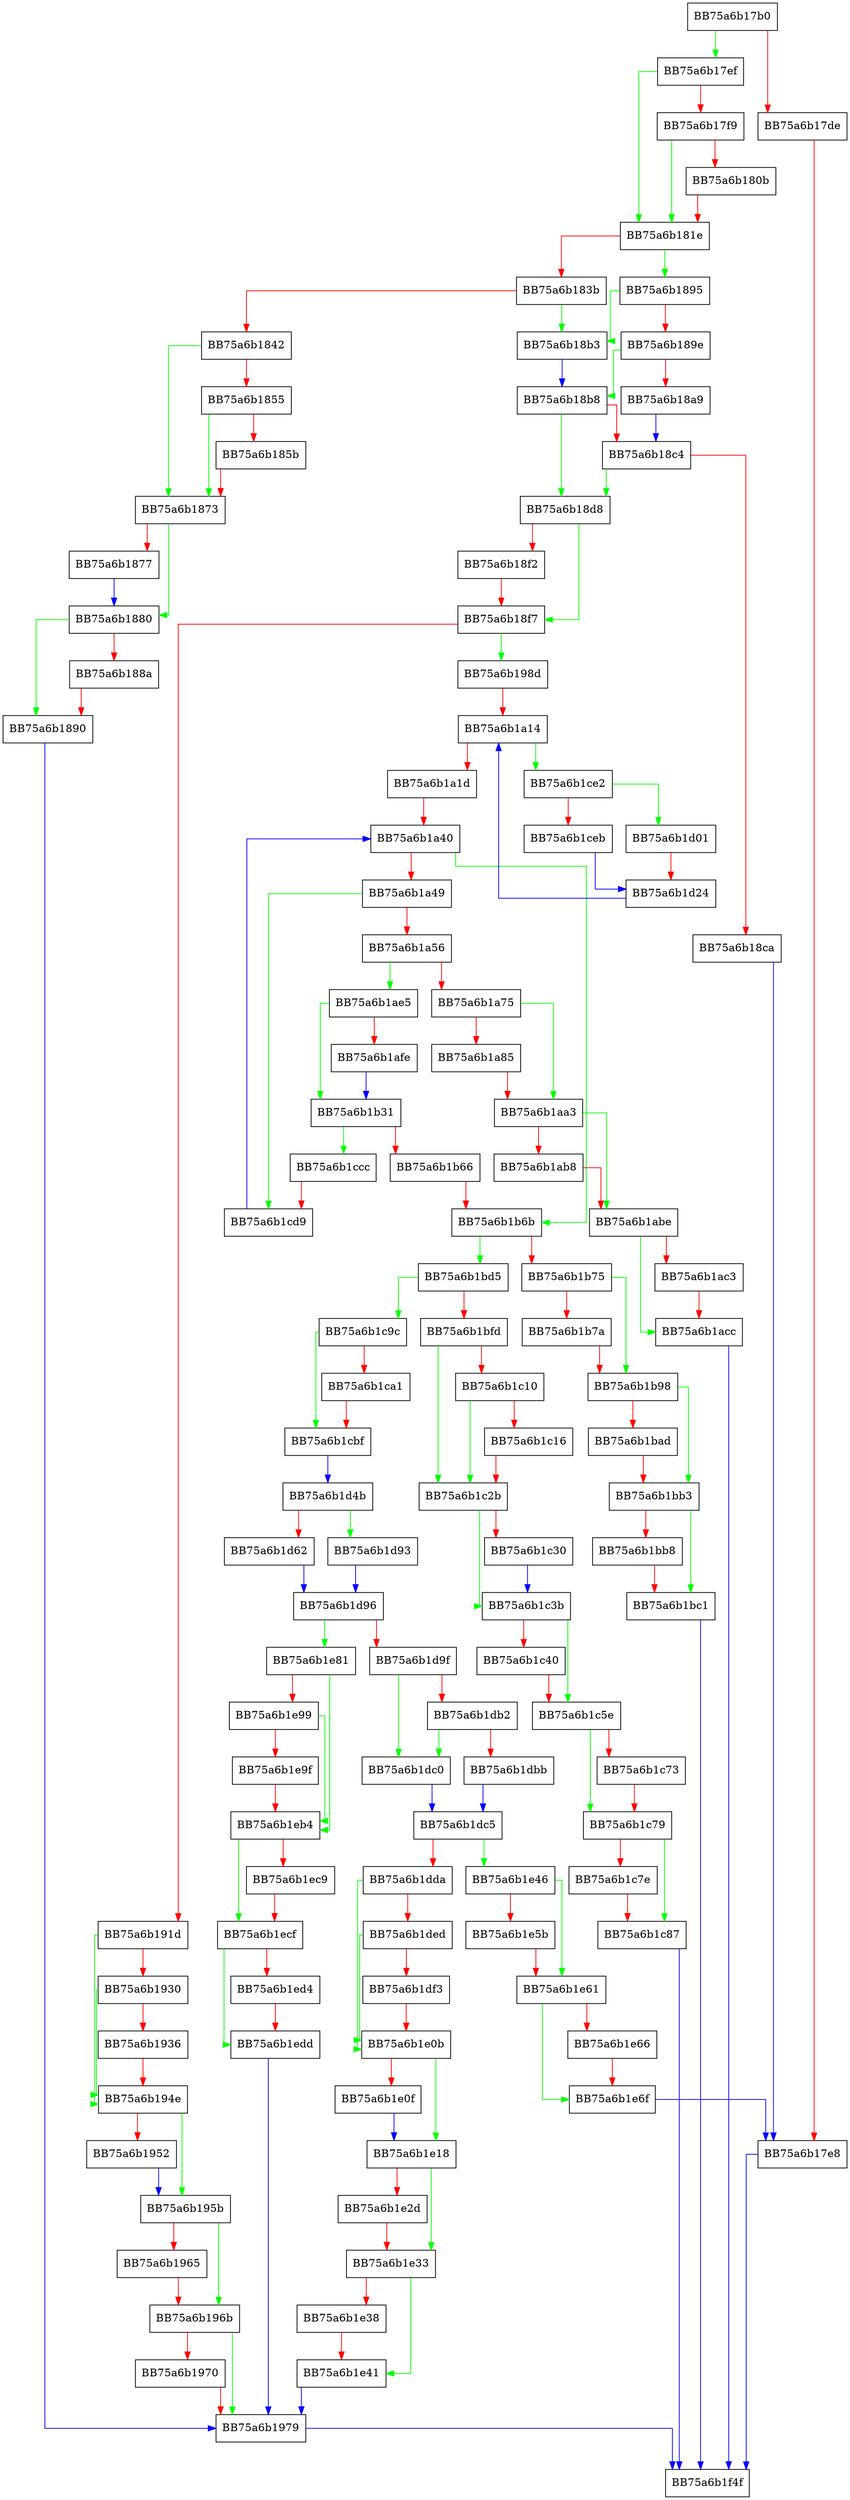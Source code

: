 digraph GenerateAndSendAnomalySpynetReport {
  node [shape="box"];
  graph [splines=ortho];
  BB75a6b17b0 -> BB75a6b17ef [color="green"];
  BB75a6b17b0 -> BB75a6b17de [color="red"];
  BB75a6b17de -> BB75a6b17e8 [color="red"];
  BB75a6b17e8 -> BB75a6b1f4f [color="blue"];
  BB75a6b17ef -> BB75a6b181e [color="green"];
  BB75a6b17ef -> BB75a6b17f9 [color="red"];
  BB75a6b17f9 -> BB75a6b181e [color="green"];
  BB75a6b17f9 -> BB75a6b180b [color="red"];
  BB75a6b180b -> BB75a6b181e [color="red"];
  BB75a6b181e -> BB75a6b1895 [color="green"];
  BB75a6b181e -> BB75a6b183b [color="red"];
  BB75a6b183b -> BB75a6b18b3 [color="green"];
  BB75a6b183b -> BB75a6b1842 [color="red"];
  BB75a6b1842 -> BB75a6b1873 [color="green"];
  BB75a6b1842 -> BB75a6b1855 [color="red"];
  BB75a6b1855 -> BB75a6b1873 [color="green"];
  BB75a6b1855 -> BB75a6b185b [color="red"];
  BB75a6b185b -> BB75a6b1873 [color="red"];
  BB75a6b1873 -> BB75a6b1880 [color="green"];
  BB75a6b1873 -> BB75a6b1877 [color="red"];
  BB75a6b1877 -> BB75a6b1880 [color="blue"];
  BB75a6b1880 -> BB75a6b1890 [color="green"];
  BB75a6b1880 -> BB75a6b188a [color="red"];
  BB75a6b188a -> BB75a6b1890 [color="red"];
  BB75a6b1890 -> BB75a6b1979 [color="blue"];
  BB75a6b1895 -> BB75a6b18b3 [color="green"];
  BB75a6b1895 -> BB75a6b189e [color="red"];
  BB75a6b189e -> BB75a6b18b8 [color="green"];
  BB75a6b189e -> BB75a6b18a9 [color="red"];
  BB75a6b18a9 -> BB75a6b18c4 [color="blue"];
  BB75a6b18b3 -> BB75a6b18b8 [color="blue"];
  BB75a6b18b8 -> BB75a6b18d8 [color="green"];
  BB75a6b18b8 -> BB75a6b18c4 [color="red"];
  BB75a6b18c4 -> BB75a6b18d8 [color="green"];
  BB75a6b18c4 -> BB75a6b18ca [color="red"];
  BB75a6b18ca -> BB75a6b17e8 [color="blue"];
  BB75a6b18d8 -> BB75a6b18f7 [color="green"];
  BB75a6b18d8 -> BB75a6b18f2 [color="red"];
  BB75a6b18f2 -> BB75a6b18f7 [color="red"];
  BB75a6b18f7 -> BB75a6b198d [color="green"];
  BB75a6b18f7 -> BB75a6b191d [color="red"];
  BB75a6b191d -> BB75a6b194e [color="green"];
  BB75a6b191d -> BB75a6b1930 [color="red"];
  BB75a6b1930 -> BB75a6b194e [color="green"];
  BB75a6b1930 -> BB75a6b1936 [color="red"];
  BB75a6b1936 -> BB75a6b194e [color="red"];
  BB75a6b194e -> BB75a6b195b [color="green"];
  BB75a6b194e -> BB75a6b1952 [color="red"];
  BB75a6b1952 -> BB75a6b195b [color="blue"];
  BB75a6b195b -> BB75a6b196b [color="green"];
  BB75a6b195b -> BB75a6b1965 [color="red"];
  BB75a6b1965 -> BB75a6b196b [color="red"];
  BB75a6b196b -> BB75a6b1979 [color="green"];
  BB75a6b196b -> BB75a6b1970 [color="red"];
  BB75a6b1970 -> BB75a6b1979 [color="red"];
  BB75a6b1979 -> BB75a6b1f4f [color="blue"];
  BB75a6b198d -> BB75a6b1a14 [color="red"];
  BB75a6b1a14 -> BB75a6b1ce2 [color="green"];
  BB75a6b1a14 -> BB75a6b1a1d [color="red"];
  BB75a6b1a1d -> BB75a6b1a40 [color="red"];
  BB75a6b1a40 -> BB75a6b1b6b [color="green"];
  BB75a6b1a40 -> BB75a6b1a49 [color="red"];
  BB75a6b1a49 -> BB75a6b1cd9 [color="green"];
  BB75a6b1a49 -> BB75a6b1a56 [color="red"];
  BB75a6b1a56 -> BB75a6b1ae5 [color="green"];
  BB75a6b1a56 -> BB75a6b1a75 [color="red"];
  BB75a6b1a75 -> BB75a6b1aa3 [color="green"];
  BB75a6b1a75 -> BB75a6b1a85 [color="red"];
  BB75a6b1a85 -> BB75a6b1aa3 [color="red"];
  BB75a6b1aa3 -> BB75a6b1abe [color="green"];
  BB75a6b1aa3 -> BB75a6b1ab8 [color="red"];
  BB75a6b1ab8 -> BB75a6b1abe [color="red"];
  BB75a6b1abe -> BB75a6b1acc [color="green"];
  BB75a6b1abe -> BB75a6b1ac3 [color="red"];
  BB75a6b1ac3 -> BB75a6b1acc [color="red"];
  BB75a6b1acc -> BB75a6b1f4f [color="blue"];
  BB75a6b1ae5 -> BB75a6b1b31 [color="green"];
  BB75a6b1ae5 -> BB75a6b1afe [color="red"];
  BB75a6b1afe -> BB75a6b1b31 [color="blue"];
  BB75a6b1b31 -> BB75a6b1ccc [color="green"];
  BB75a6b1b31 -> BB75a6b1b66 [color="red"];
  BB75a6b1b66 -> BB75a6b1b6b [color="red"];
  BB75a6b1b6b -> BB75a6b1bd5 [color="green"];
  BB75a6b1b6b -> BB75a6b1b75 [color="red"];
  BB75a6b1b75 -> BB75a6b1b98 [color="green"];
  BB75a6b1b75 -> BB75a6b1b7a [color="red"];
  BB75a6b1b7a -> BB75a6b1b98 [color="red"];
  BB75a6b1b98 -> BB75a6b1bb3 [color="green"];
  BB75a6b1b98 -> BB75a6b1bad [color="red"];
  BB75a6b1bad -> BB75a6b1bb3 [color="red"];
  BB75a6b1bb3 -> BB75a6b1bc1 [color="green"];
  BB75a6b1bb3 -> BB75a6b1bb8 [color="red"];
  BB75a6b1bb8 -> BB75a6b1bc1 [color="red"];
  BB75a6b1bc1 -> BB75a6b1f4f [color="blue"];
  BB75a6b1bd5 -> BB75a6b1c9c [color="green"];
  BB75a6b1bd5 -> BB75a6b1bfd [color="red"];
  BB75a6b1bfd -> BB75a6b1c2b [color="green"];
  BB75a6b1bfd -> BB75a6b1c10 [color="red"];
  BB75a6b1c10 -> BB75a6b1c2b [color="green"];
  BB75a6b1c10 -> BB75a6b1c16 [color="red"];
  BB75a6b1c16 -> BB75a6b1c2b [color="red"];
  BB75a6b1c2b -> BB75a6b1c3b [color="green"];
  BB75a6b1c2b -> BB75a6b1c30 [color="red"];
  BB75a6b1c30 -> BB75a6b1c3b [color="blue"];
  BB75a6b1c3b -> BB75a6b1c5e [color="green"];
  BB75a6b1c3b -> BB75a6b1c40 [color="red"];
  BB75a6b1c40 -> BB75a6b1c5e [color="red"];
  BB75a6b1c5e -> BB75a6b1c79 [color="green"];
  BB75a6b1c5e -> BB75a6b1c73 [color="red"];
  BB75a6b1c73 -> BB75a6b1c79 [color="red"];
  BB75a6b1c79 -> BB75a6b1c87 [color="green"];
  BB75a6b1c79 -> BB75a6b1c7e [color="red"];
  BB75a6b1c7e -> BB75a6b1c87 [color="red"];
  BB75a6b1c87 -> BB75a6b1f4f [color="blue"];
  BB75a6b1c9c -> BB75a6b1cbf [color="green"];
  BB75a6b1c9c -> BB75a6b1ca1 [color="red"];
  BB75a6b1ca1 -> BB75a6b1cbf [color="red"];
  BB75a6b1cbf -> BB75a6b1d4b [color="blue"];
  BB75a6b1ccc -> BB75a6b1cd9 [color="red"];
  BB75a6b1cd9 -> BB75a6b1a40 [color="blue"];
  BB75a6b1ce2 -> BB75a6b1d01 [color="green"];
  BB75a6b1ce2 -> BB75a6b1ceb [color="red"];
  BB75a6b1ceb -> BB75a6b1d24 [color="blue"];
  BB75a6b1d01 -> BB75a6b1d24 [color="red"];
  BB75a6b1d24 -> BB75a6b1a14 [color="blue"];
  BB75a6b1d4b -> BB75a6b1d93 [color="green"];
  BB75a6b1d4b -> BB75a6b1d62 [color="red"];
  BB75a6b1d62 -> BB75a6b1d96 [color="blue"];
  BB75a6b1d93 -> BB75a6b1d96 [color="blue"];
  BB75a6b1d96 -> BB75a6b1e81 [color="green"];
  BB75a6b1d96 -> BB75a6b1d9f [color="red"];
  BB75a6b1d9f -> BB75a6b1dc0 [color="green"];
  BB75a6b1d9f -> BB75a6b1db2 [color="red"];
  BB75a6b1db2 -> BB75a6b1dc0 [color="green"];
  BB75a6b1db2 -> BB75a6b1dbb [color="red"];
  BB75a6b1dbb -> BB75a6b1dc5 [color="blue"];
  BB75a6b1dc0 -> BB75a6b1dc5 [color="blue"];
  BB75a6b1dc5 -> BB75a6b1e46 [color="green"];
  BB75a6b1dc5 -> BB75a6b1dda [color="red"];
  BB75a6b1dda -> BB75a6b1e0b [color="green"];
  BB75a6b1dda -> BB75a6b1ded [color="red"];
  BB75a6b1ded -> BB75a6b1e0b [color="green"];
  BB75a6b1ded -> BB75a6b1df3 [color="red"];
  BB75a6b1df3 -> BB75a6b1e0b [color="red"];
  BB75a6b1e0b -> BB75a6b1e18 [color="green"];
  BB75a6b1e0b -> BB75a6b1e0f [color="red"];
  BB75a6b1e0f -> BB75a6b1e18 [color="blue"];
  BB75a6b1e18 -> BB75a6b1e33 [color="green"];
  BB75a6b1e18 -> BB75a6b1e2d [color="red"];
  BB75a6b1e2d -> BB75a6b1e33 [color="red"];
  BB75a6b1e33 -> BB75a6b1e41 [color="green"];
  BB75a6b1e33 -> BB75a6b1e38 [color="red"];
  BB75a6b1e38 -> BB75a6b1e41 [color="red"];
  BB75a6b1e41 -> BB75a6b1979 [color="blue"];
  BB75a6b1e46 -> BB75a6b1e61 [color="green"];
  BB75a6b1e46 -> BB75a6b1e5b [color="red"];
  BB75a6b1e5b -> BB75a6b1e61 [color="red"];
  BB75a6b1e61 -> BB75a6b1e6f [color="green"];
  BB75a6b1e61 -> BB75a6b1e66 [color="red"];
  BB75a6b1e66 -> BB75a6b1e6f [color="red"];
  BB75a6b1e6f -> BB75a6b17e8 [color="blue"];
  BB75a6b1e81 -> BB75a6b1eb4 [color="green"];
  BB75a6b1e81 -> BB75a6b1e99 [color="red"];
  BB75a6b1e99 -> BB75a6b1eb4 [color="green"];
  BB75a6b1e99 -> BB75a6b1e9f [color="red"];
  BB75a6b1e9f -> BB75a6b1eb4 [color="red"];
  BB75a6b1eb4 -> BB75a6b1ecf [color="green"];
  BB75a6b1eb4 -> BB75a6b1ec9 [color="red"];
  BB75a6b1ec9 -> BB75a6b1ecf [color="red"];
  BB75a6b1ecf -> BB75a6b1edd [color="green"];
  BB75a6b1ecf -> BB75a6b1ed4 [color="red"];
  BB75a6b1ed4 -> BB75a6b1edd [color="red"];
  BB75a6b1edd -> BB75a6b1979 [color="blue"];
}